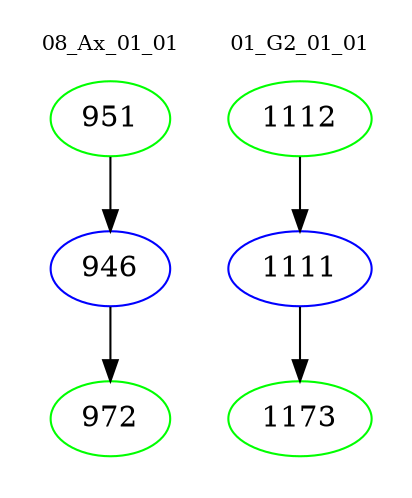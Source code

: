 digraph{
subgraph cluster_0 {
color = white
label = "08_Ax_01_01";
fontsize=10;
T0_951 [label="951", color="green"]
T0_951 -> T0_946 [color="black"]
T0_946 [label="946", color="blue"]
T0_946 -> T0_972 [color="black"]
T0_972 [label="972", color="green"]
}
subgraph cluster_1 {
color = white
label = "01_G2_01_01";
fontsize=10;
T1_1112 [label="1112", color="green"]
T1_1112 -> T1_1111 [color="black"]
T1_1111 [label="1111", color="blue"]
T1_1111 -> T1_1173 [color="black"]
T1_1173 [label="1173", color="green"]
}
}
